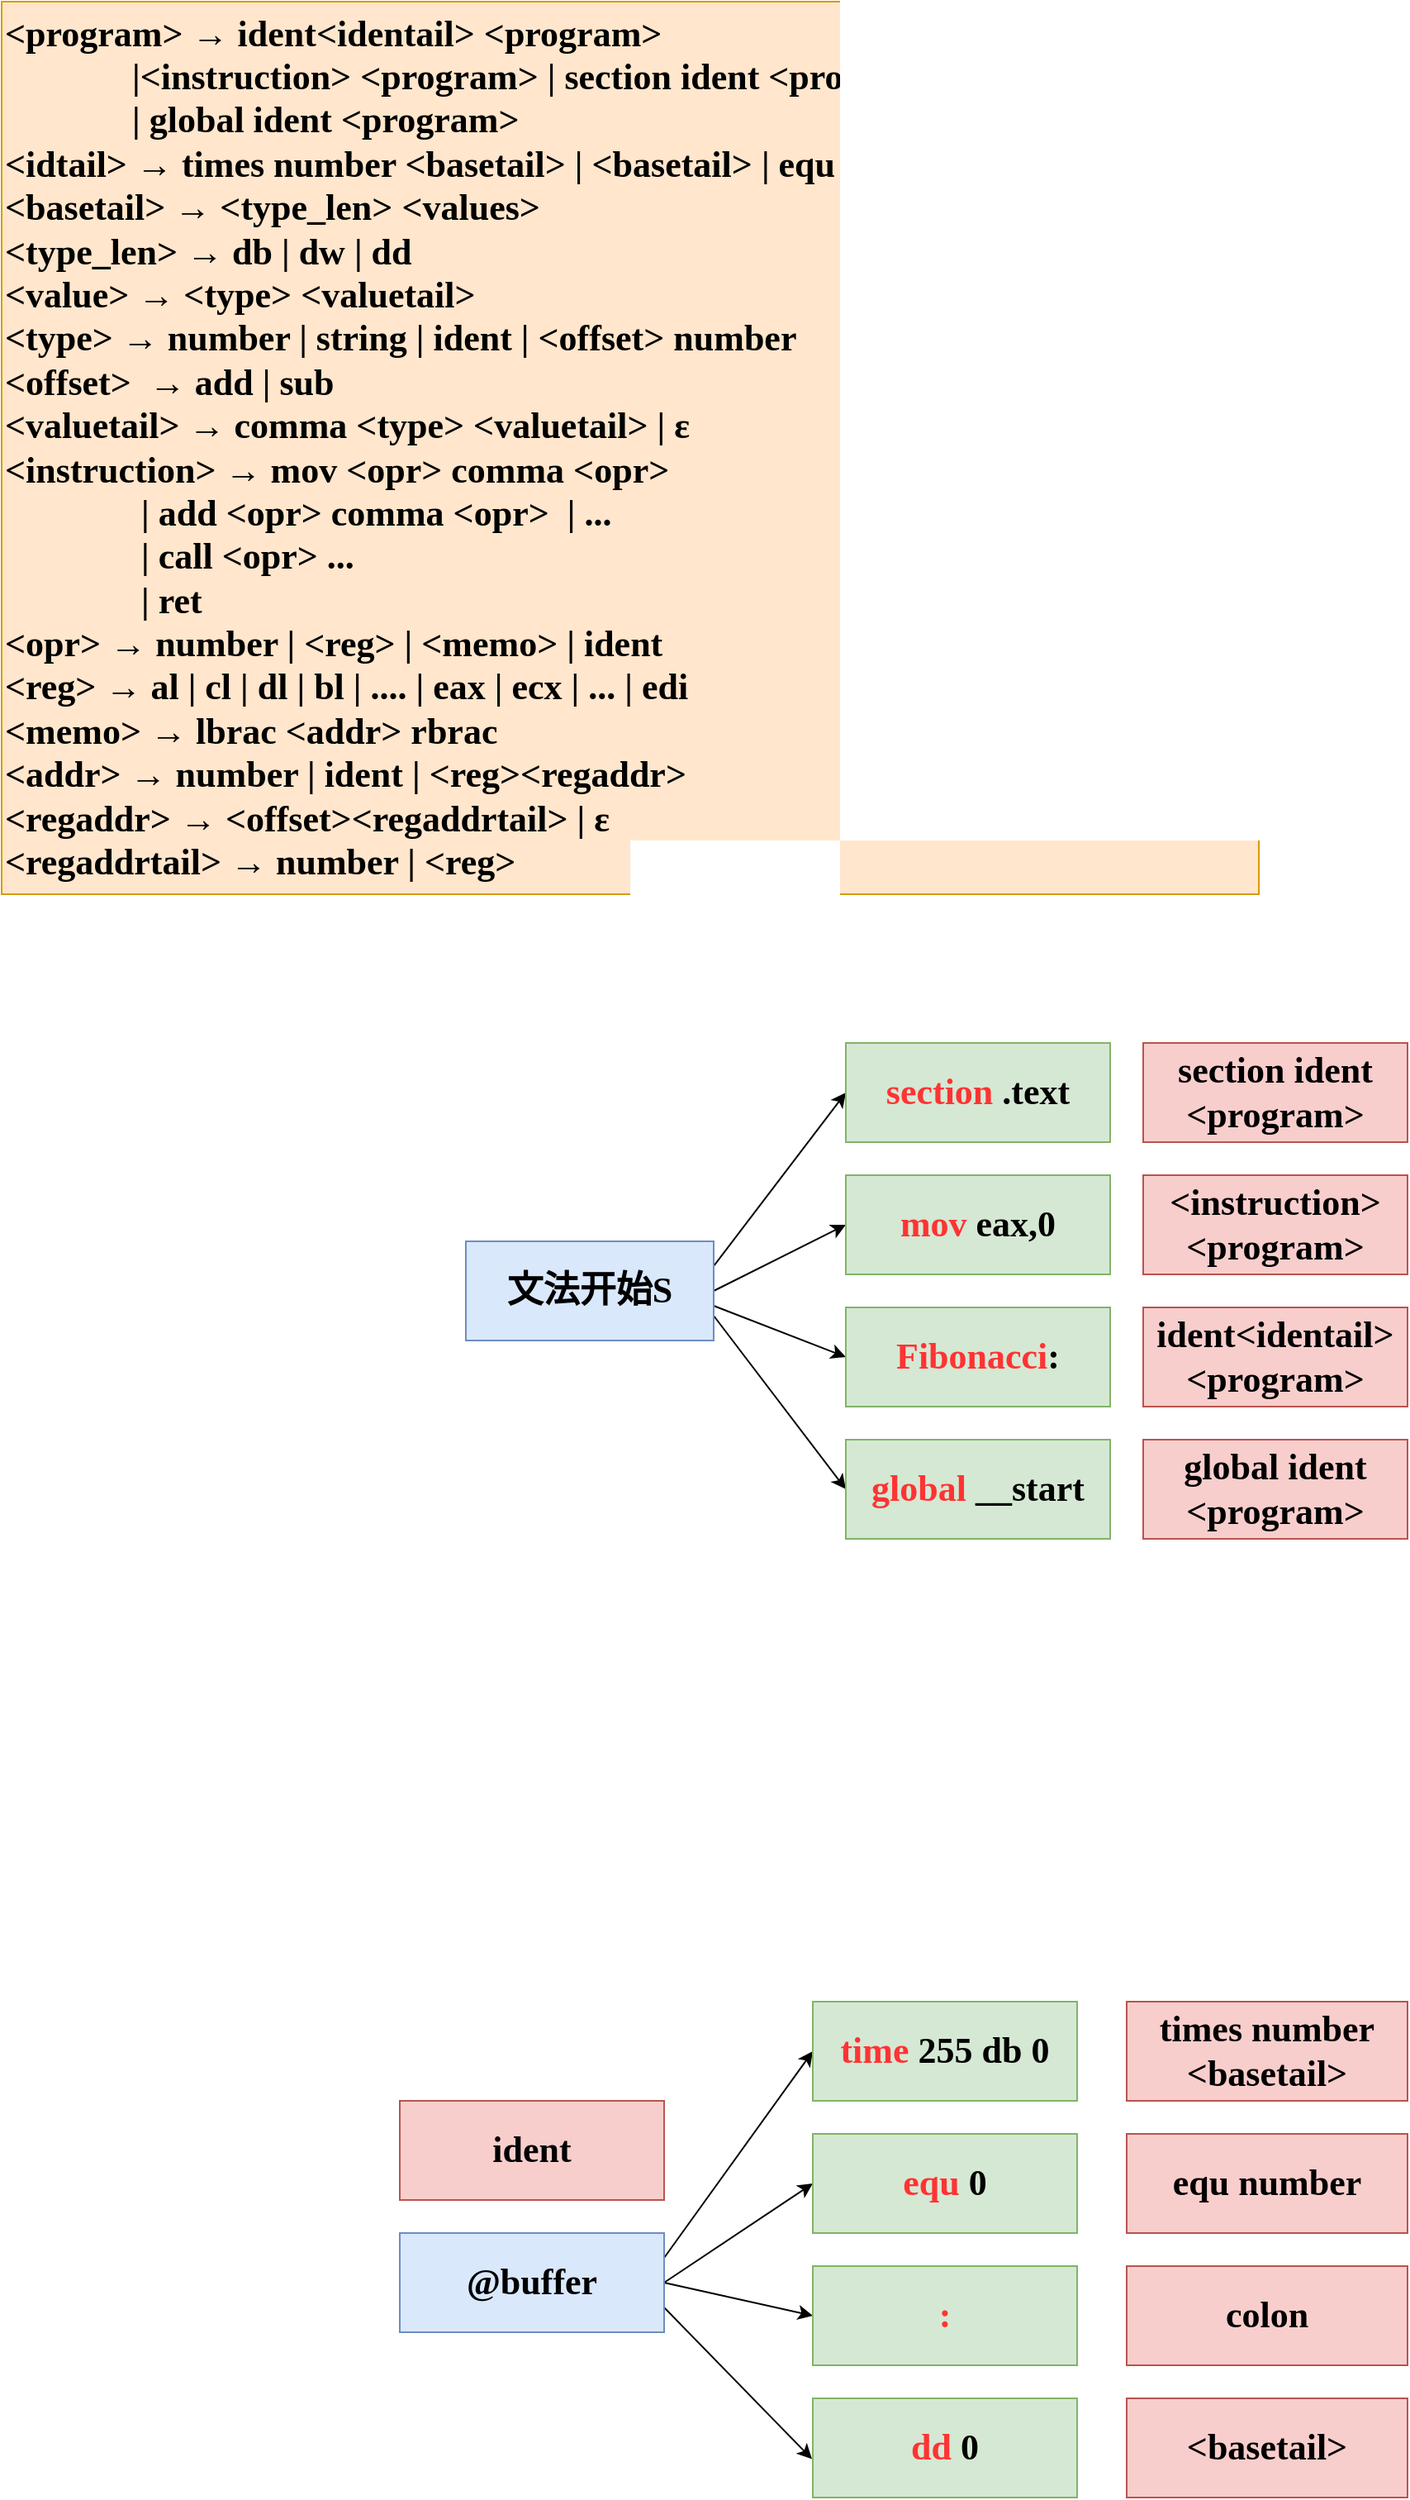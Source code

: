 <mxfile version="14.5.1" type="device"><diagram id="TL9aQc3OKcsxOJfPjj1b" name="第 1 页"><mxGraphModel dx="1185" dy="678" grid="1" gridSize="10" guides="1" tooltips="1" connect="1" arrows="1" fold="1" page="1" pageScale="1" pageWidth="827" pageHeight="1169" math="0" shadow="0"><root><mxCell id="0"/><mxCell id="1" parent="0"/><mxCell id="Ci-RWWY1weJKd-kzwg2--1" value="&lt;b&gt;&lt;font face=&quot;Comic Sans MS&quot; style=&quot;font-size: 22px&quot;&gt;&amp;lt;program&amp;gt; → ident&amp;lt;identail&amp;gt; &amp;lt;program&amp;gt;&lt;br&gt;&amp;nbsp; &amp;nbsp; &amp;nbsp; &amp;nbsp; &amp;nbsp; &amp;nbsp; &amp;nbsp; |&amp;lt;instruction&amp;gt; &amp;lt;program&amp;gt; | section ident &amp;lt;program&amp;gt;&lt;br&gt;&amp;nbsp; &amp;nbsp; &amp;nbsp; &amp;nbsp; &amp;nbsp; &amp;nbsp; &amp;nbsp; | global ident &amp;lt;program&amp;gt;&lt;br&gt;&amp;lt;idtail&amp;gt; → times number &amp;lt;basetail&amp;gt; | &amp;lt;basetail&amp;gt; | equ number | colon&lt;br&gt;&amp;lt;basetail&amp;gt; → &amp;lt;type_len&amp;gt; &amp;lt;values&amp;gt;&lt;br&gt;&amp;lt;type_len&amp;gt; → db | dw | dd&lt;br&gt;&amp;lt;value&amp;gt; → &amp;lt;type&amp;gt; &amp;lt;valuetail&amp;gt;&lt;br&gt;&amp;lt;type&amp;gt; → number | string | ident | &amp;lt;offset&amp;gt; number&lt;br&gt;&amp;lt;offset&amp;gt;&amp;nbsp; → add | sub&lt;br&gt;&amp;lt;valuetail&amp;gt; → comma &amp;lt;type&amp;gt; &amp;lt;valuetail&amp;gt; | ε&lt;br&gt;&amp;lt;instruction&amp;gt; → mov &amp;lt;opr&amp;gt; comma &amp;lt;opr&amp;gt;&lt;br&gt;&amp;nbsp; &amp;nbsp; &amp;nbsp; &amp;nbsp; &amp;nbsp; &amp;nbsp; &amp;nbsp; &amp;nbsp;| add &amp;lt;opr&amp;gt; comma &amp;lt;opr&amp;gt;&amp;nbsp;&amp;nbsp;| ...&lt;br&gt;&amp;nbsp; &amp;nbsp; &amp;nbsp; &amp;nbsp; &amp;nbsp; &amp;nbsp; &amp;nbsp; &amp;nbsp;| call &amp;lt;opr&amp;gt; ...&lt;br&gt;&amp;nbsp; &amp;nbsp; &amp;nbsp; &amp;nbsp; &amp;nbsp; &amp;nbsp; &amp;nbsp; &amp;nbsp;| ret&lt;br&gt;&amp;lt;opr&amp;gt; → number | &amp;lt;reg&amp;gt; | &amp;lt;memo&amp;gt; | ident&lt;br&gt;&amp;lt;reg&amp;gt; → al | cl | dl | bl | .... | eax | ecx | ... | edi&lt;br&gt;&amp;lt;memo&amp;gt; → lbrac &amp;lt;addr&amp;gt; rbrac&lt;br&gt;&amp;lt;addr&amp;gt; → number | ident | &amp;lt;reg&amp;gt;&amp;lt;regaddr&amp;gt;&lt;br&gt;&amp;lt;regaddr&amp;gt; → &amp;lt;offset&amp;gt;&amp;lt;regaddrtail&amp;gt; | ε&lt;br&gt;&amp;lt;regaddrtail&amp;gt; → number | &amp;lt;reg&amp;gt;&lt;br&gt;&lt;/font&gt;&lt;/b&gt;" style="rounded=0;whiteSpace=wrap;html=1;fillColor=#ffe6cc;strokeColor=#d79b00;align=left;" parent="1" vertex="1"><mxGeometry x="69" y="50" width="761" height="540" as="geometry"/></mxCell><mxCell id="Ixn_7PEPUjuRBQxuDj9j-12" style="rounded=0;orthogonalLoop=1;jettySize=auto;html=1;exitX=1;exitY=0.25;exitDx=0;exitDy=0;entryX=0;entryY=0.5;entryDx=0;entryDy=0;" edge="1" parent="1" source="Ixn_7PEPUjuRBQxuDj9j-2" target="Ixn_7PEPUjuRBQxuDj9j-3"><mxGeometry relative="1" as="geometry"/></mxCell><mxCell id="Ixn_7PEPUjuRBQxuDj9j-13" style="edgeStyle=none;rounded=0;orthogonalLoop=1;jettySize=auto;html=1;exitX=1;exitY=0.5;exitDx=0;exitDy=0;entryX=0;entryY=0.5;entryDx=0;entryDy=0;" edge="1" parent="1" source="Ixn_7PEPUjuRBQxuDj9j-2" target="Ixn_7PEPUjuRBQxuDj9j-5"><mxGeometry relative="1" as="geometry"/></mxCell><mxCell id="Ixn_7PEPUjuRBQxuDj9j-14" style="edgeStyle=none;rounded=0;orthogonalLoop=1;jettySize=auto;html=1;entryX=0;entryY=0.5;entryDx=0;entryDy=0;exitX=1;exitY=0.65;exitDx=0;exitDy=0;exitPerimeter=0;" edge="1" parent="1" source="Ixn_7PEPUjuRBQxuDj9j-2" target="Ixn_7PEPUjuRBQxuDj9j-6"><mxGeometry relative="1" as="geometry"/></mxCell><mxCell id="Ixn_7PEPUjuRBQxuDj9j-15" style="edgeStyle=none;rounded=0;orthogonalLoop=1;jettySize=auto;html=1;exitX=1;exitY=0.75;exitDx=0;exitDy=0;entryX=0;entryY=0.5;entryDx=0;entryDy=0;" edge="1" parent="1" source="Ixn_7PEPUjuRBQxuDj9j-2" target="Ixn_7PEPUjuRBQxuDj9j-7"><mxGeometry relative="1" as="geometry"/></mxCell><mxCell id="Ixn_7PEPUjuRBQxuDj9j-2" value="&lt;b&gt;&lt;font face=&quot;Comic Sans MS&quot; style=&quot;font-size: 22px&quot;&gt;文法开始S&lt;/font&gt;&lt;/b&gt;" style="rounded=0;whiteSpace=wrap;html=1;fillColor=#dae8fc;strokeColor=#6c8ebf;" vertex="1" parent="1"><mxGeometry x="350" y="800" width="150" height="60" as="geometry"/></mxCell><mxCell id="Ixn_7PEPUjuRBQxuDj9j-3" value="&lt;b&gt;&lt;font face=&quot;Comic Sans MS&quot; style=&quot;font-size: 22px&quot;&gt;&lt;font color=&quot;#ff3333&quot;&gt;section&lt;/font&gt; .text&lt;/font&gt;&lt;/b&gt;" style="rounded=0;whiteSpace=wrap;html=1;fillColor=#d5e8d4;strokeColor=#82b366;" vertex="1" parent="1"><mxGeometry x="580" y="680" width="160" height="60" as="geometry"/></mxCell><mxCell id="Ixn_7PEPUjuRBQxuDj9j-5" value="&lt;b&gt;&lt;font face=&quot;Comic Sans MS&quot; style=&quot;font-size: 22px&quot;&gt;&lt;font color=&quot;#ff3333&quot;&gt;mov&lt;/font&gt; eax,0&lt;/font&gt;&lt;/b&gt;" style="rounded=0;whiteSpace=wrap;html=1;fillColor=#d5e8d4;strokeColor=#82b366;" vertex="1" parent="1"><mxGeometry x="580" y="760" width="160" height="60" as="geometry"/></mxCell><mxCell id="Ixn_7PEPUjuRBQxuDj9j-6" value="&lt;b&gt;&lt;font face=&quot;Comic Sans MS&quot; style=&quot;font-size: 22px&quot;&gt;&lt;font color=&quot;#ff3333&quot;&gt;Fibonacci&lt;/font&gt;:&lt;/font&gt;&lt;/b&gt;" style="rounded=0;whiteSpace=wrap;html=1;fillColor=#d5e8d4;strokeColor=#82b366;" vertex="1" parent="1"><mxGeometry x="580" y="840" width="160" height="60" as="geometry"/></mxCell><mxCell id="Ixn_7PEPUjuRBQxuDj9j-7" value="&lt;b&gt;&lt;font face=&quot;Comic Sans MS&quot; style=&quot;font-size: 22px&quot;&gt;&lt;font color=&quot;#ff3333&quot;&gt;global&lt;/font&gt; __start&lt;/font&gt;&lt;/b&gt;" style="rounded=0;whiteSpace=wrap;html=1;fillColor=#d5e8d4;strokeColor=#82b366;" vertex="1" parent="1"><mxGeometry x="580" y="920" width="160" height="60" as="geometry"/></mxCell><mxCell id="Ixn_7PEPUjuRBQxuDj9j-8" value="&lt;b&gt;&lt;font face=&quot;Comic Sans MS&quot; style=&quot;font-size: 22px&quot;&gt;section ident &amp;lt;program&amp;gt;&lt;/font&gt;&lt;/b&gt;" style="rounded=0;whiteSpace=wrap;html=1;fillColor=#f8cecc;strokeColor=#b85450;" vertex="1" parent="1"><mxGeometry x="760" y="680" width="160" height="60" as="geometry"/></mxCell><mxCell id="Ixn_7PEPUjuRBQxuDj9j-9" value="&lt;b&gt;&lt;font face=&quot;Comic Sans MS&quot; style=&quot;font-size: 22px&quot;&gt;ident&amp;lt;identail&amp;gt;&amp;lt;program&amp;gt;&lt;/font&gt;&lt;/b&gt;" style="rounded=0;whiteSpace=wrap;html=1;fillColor=#f8cecc;strokeColor=#b85450;" vertex="1" parent="1"><mxGeometry x="760" y="840" width="160" height="60" as="geometry"/></mxCell><mxCell id="Ixn_7PEPUjuRBQxuDj9j-10" value="&lt;b&gt;&lt;font face=&quot;Comic Sans MS&quot; style=&quot;font-size: 22px&quot;&gt;&amp;lt;instruction&amp;gt; &amp;lt;program&amp;gt;&lt;/font&gt;&lt;/b&gt;" style="rounded=0;whiteSpace=wrap;html=1;fillColor=#f8cecc;strokeColor=#b85450;" vertex="1" parent="1"><mxGeometry x="760" y="760" width="160" height="60" as="geometry"/></mxCell><mxCell id="Ixn_7PEPUjuRBQxuDj9j-11" value="&lt;b&gt;&lt;font face=&quot;Comic Sans MS&quot; style=&quot;font-size: 22px&quot;&gt;global ident &amp;lt;program&amp;gt;&lt;/font&gt;&lt;/b&gt;" style="rounded=0;whiteSpace=wrap;html=1;fillColor=#f8cecc;strokeColor=#b85450;" vertex="1" parent="1"><mxGeometry x="760" y="920" width="160" height="60" as="geometry"/></mxCell><mxCell id="Ixn_7PEPUjuRBQxuDj9j-22" style="edgeStyle=none;rounded=0;orthogonalLoop=1;jettySize=auto;html=1;exitX=1;exitY=0.25;exitDx=0;exitDy=0;entryX=0;entryY=0.5;entryDx=0;entryDy=0;" edge="1" parent="1" source="Ixn_7PEPUjuRBQxuDj9j-16" target="Ixn_7PEPUjuRBQxuDj9j-18"><mxGeometry relative="1" as="geometry"/></mxCell><mxCell id="Ixn_7PEPUjuRBQxuDj9j-23" style="edgeStyle=none;rounded=0;orthogonalLoop=1;jettySize=auto;html=1;entryX=0;entryY=0.5;entryDx=0;entryDy=0;exitX=1;exitY=0.5;exitDx=0;exitDy=0;" edge="1" parent="1" source="Ixn_7PEPUjuRBQxuDj9j-16" target="Ixn_7PEPUjuRBQxuDj9j-19"><mxGeometry relative="1" as="geometry"/></mxCell><mxCell id="Ixn_7PEPUjuRBQxuDj9j-24" style="edgeStyle=none;rounded=0;orthogonalLoop=1;jettySize=auto;html=1;entryX=0;entryY=0.5;entryDx=0;entryDy=0;exitX=1;exitY=0.5;exitDx=0;exitDy=0;" edge="1" parent="1" source="Ixn_7PEPUjuRBQxuDj9j-16" target="Ixn_7PEPUjuRBQxuDj9j-20"><mxGeometry relative="1" as="geometry"/></mxCell><mxCell id="Ixn_7PEPUjuRBQxuDj9j-25" style="edgeStyle=none;rounded=0;orthogonalLoop=1;jettySize=auto;html=1;exitX=1;exitY=0.75;exitDx=0;exitDy=0;entryX=-0.003;entryY=0.612;entryDx=0;entryDy=0;entryPerimeter=0;" edge="1" parent="1" source="Ixn_7PEPUjuRBQxuDj9j-16" target="Ixn_7PEPUjuRBQxuDj9j-21"><mxGeometry relative="1" as="geometry"/></mxCell><mxCell id="Ixn_7PEPUjuRBQxuDj9j-16" value="&lt;b&gt;&lt;font face=&quot;Comic Sans MS&quot; style=&quot;font-size: 22px&quot;&gt;@buffer&lt;/font&gt;&lt;/b&gt;" style="rounded=0;whiteSpace=wrap;html=1;fillColor=#dae8fc;strokeColor=#6c8ebf;" vertex="1" parent="1"><mxGeometry x="310" y="1400" width="160" height="60" as="geometry"/></mxCell><mxCell id="Ixn_7PEPUjuRBQxuDj9j-17" value="&lt;font face=&quot;Comic Sans MS&quot;&gt;&lt;span style=&quot;font-size: 22px&quot;&gt;&lt;b&gt;ident&lt;/b&gt;&lt;/span&gt;&lt;/font&gt;" style="rounded=0;whiteSpace=wrap;html=1;fillColor=#f8cecc;strokeColor=#b85450;" vertex="1" parent="1"><mxGeometry x="310" y="1320" width="160" height="60" as="geometry"/></mxCell><mxCell id="Ixn_7PEPUjuRBQxuDj9j-18" value="&lt;font face=&quot;Comic Sans MS&quot;&gt;&lt;span style=&quot;font-size: 22px&quot;&gt;&lt;b&gt;&lt;font color=&quot;#ff3333&quot;&gt;time &lt;/font&gt;255 db 0&lt;/b&gt;&lt;/span&gt;&lt;/font&gt;" style="rounded=0;whiteSpace=wrap;html=1;fillColor=#d5e8d4;strokeColor=#82b366;" vertex="1" parent="1"><mxGeometry x="560" y="1260" width="160" height="60" as="geometry"/></mxCell><mxCell id="Ixn_7PEPUjuRBQxuDj9j-19" value="&lt;font face=&quot;Comic Sans MS&quot;&gt;&lt;span style=&quot;font-size: 22px&quot;&gt;&lt;b&gt;&lt;font color=&quot;#ff3333&quot;&gt;equ &lt;/font&gt;0&lt;/b&gt;&lt;/span&gt;&lt;/font&gt;" style="rounded=0;whiteSpace=wrap;html=1;fillColor=#d5e8d4;strokeColor=#82b366;" vertex="1" parent="1"><mxGeometry x="560" y="1340" width="160" height="60" as="geometry"/></mxCell><mxCell id="Ixn_7PEPUjuRBQxuDj9j-20" value="&lt;font color=&quot;#ff3333&quot; face=&quot;Comic Sans MS&quot;&gt;&lt;span style=&quot;font-size: 22px&quot;&gt;&lt;b&gt;:&lt;/b&gt;&lt;/span&gt;&lt;/font&gt;" style="rounded=0;whiteSpace=wrap;html=1;fillColor=#d5e8d4;strokeColor=#82b366;" vertex="1" parent="1"><mxGeometry x="560" y="1420" width="160" height="60" as="geometry"/></mxCell><mxCell id="Ixn_7PEPUjuRBQxuDj9j-21" value="&lt;font face=&quot;Comic Sans MS&quot;&gt;&lt;span style=&quot;font-size: 22px&quot;&gt;&lt;b&gt;&lt;font color=&quot;#ff3333&quot;&gt;dd &lt;/font&gt;0&lt;/b&gt;&lt;/span&gt;&lt;/font&gt;" style="rounded=0;whiteSpace=wrap;html=1;fillColor=#d5e8d4;strokeColor=#82b366;" vertex="1" parent="1"><mxGeometry x="560" y="1500" width="160" height="60" as="geometry"/></mxCell><mxCell id="Ixn_7PEPUjuRBQxuDj9j-26" value="&lt;b&gt;&lt;font face=&quot;Comic Sans MS&quot; style=&quot;font-size: 22px&quot;&gt;times number &amp;lt;basetail&amp;gt;&lt;/font&gt;&lt;/b&gt;" style="rounded=0;whiteSpace=wrap;html=1;fillColor=#f8cecc;strokeColor=#b85450;" vertex="1" parent="1"><mxGeometry x="750" y="1260" width="170" height="60" as="geometry"/></mxCell><mxCell id="Ixn_7PEPUjuRBQxuDj9j-27" value="&lt;b&gt;&lt;font face=&quot;Comic Sans MS&quot; style=&quot;font-size: 22px&quot;&gt;equ number&lt;/font&gt;&lt;/b&gt;" style="rounded=0;whiteSpace=wrap;html=1;fillColor=#f8cecc;strokeColor=#b85450;" vertex="1" parent="1"><mxGeometry x="750" y="1340" width="170" height="60" as="geometry"/></mxCell><mxCell id="Ixn_7PEPUjuRBQxuDj9j-28" value="&lt;b&gt;&lt;font face=&quot;Comic Sans MS&quot; style=&quot;font-size: 22px&quot;&gt;colon&lt;/font&gt;&lt;/b&gt;" style="rounded=0;whiteSpace=wrap;html=1;fillColor=#f8cecc;strokeColor=#b85450;" vertex="1" parent="1"><mxGeometry x="750" y="1420" width="170" height="60" as="geometry"/></mxCell><mxCell id="Ixn_7PEPUjuRBQxuDj9j-29" value="&lt;b&gt;&lt;font face=&quot;Comic Sans MS&quot; style=&quot;font-size: 22px&quot;&gt;&amp;lt;basetail&amp;gt;&lt;/font&gt;&lt;/b&gt;" style="rounded=0;whiteSpace=wrap;html=1;fillColor=#f8cecc;strokeColor=#b85450;" vertex="1" parent="1"><mxGeometry x="750" y="1500" width="170" height="60" as="geometry"/></mxCell></root></mxGraphModel></diagram></mxfile>
